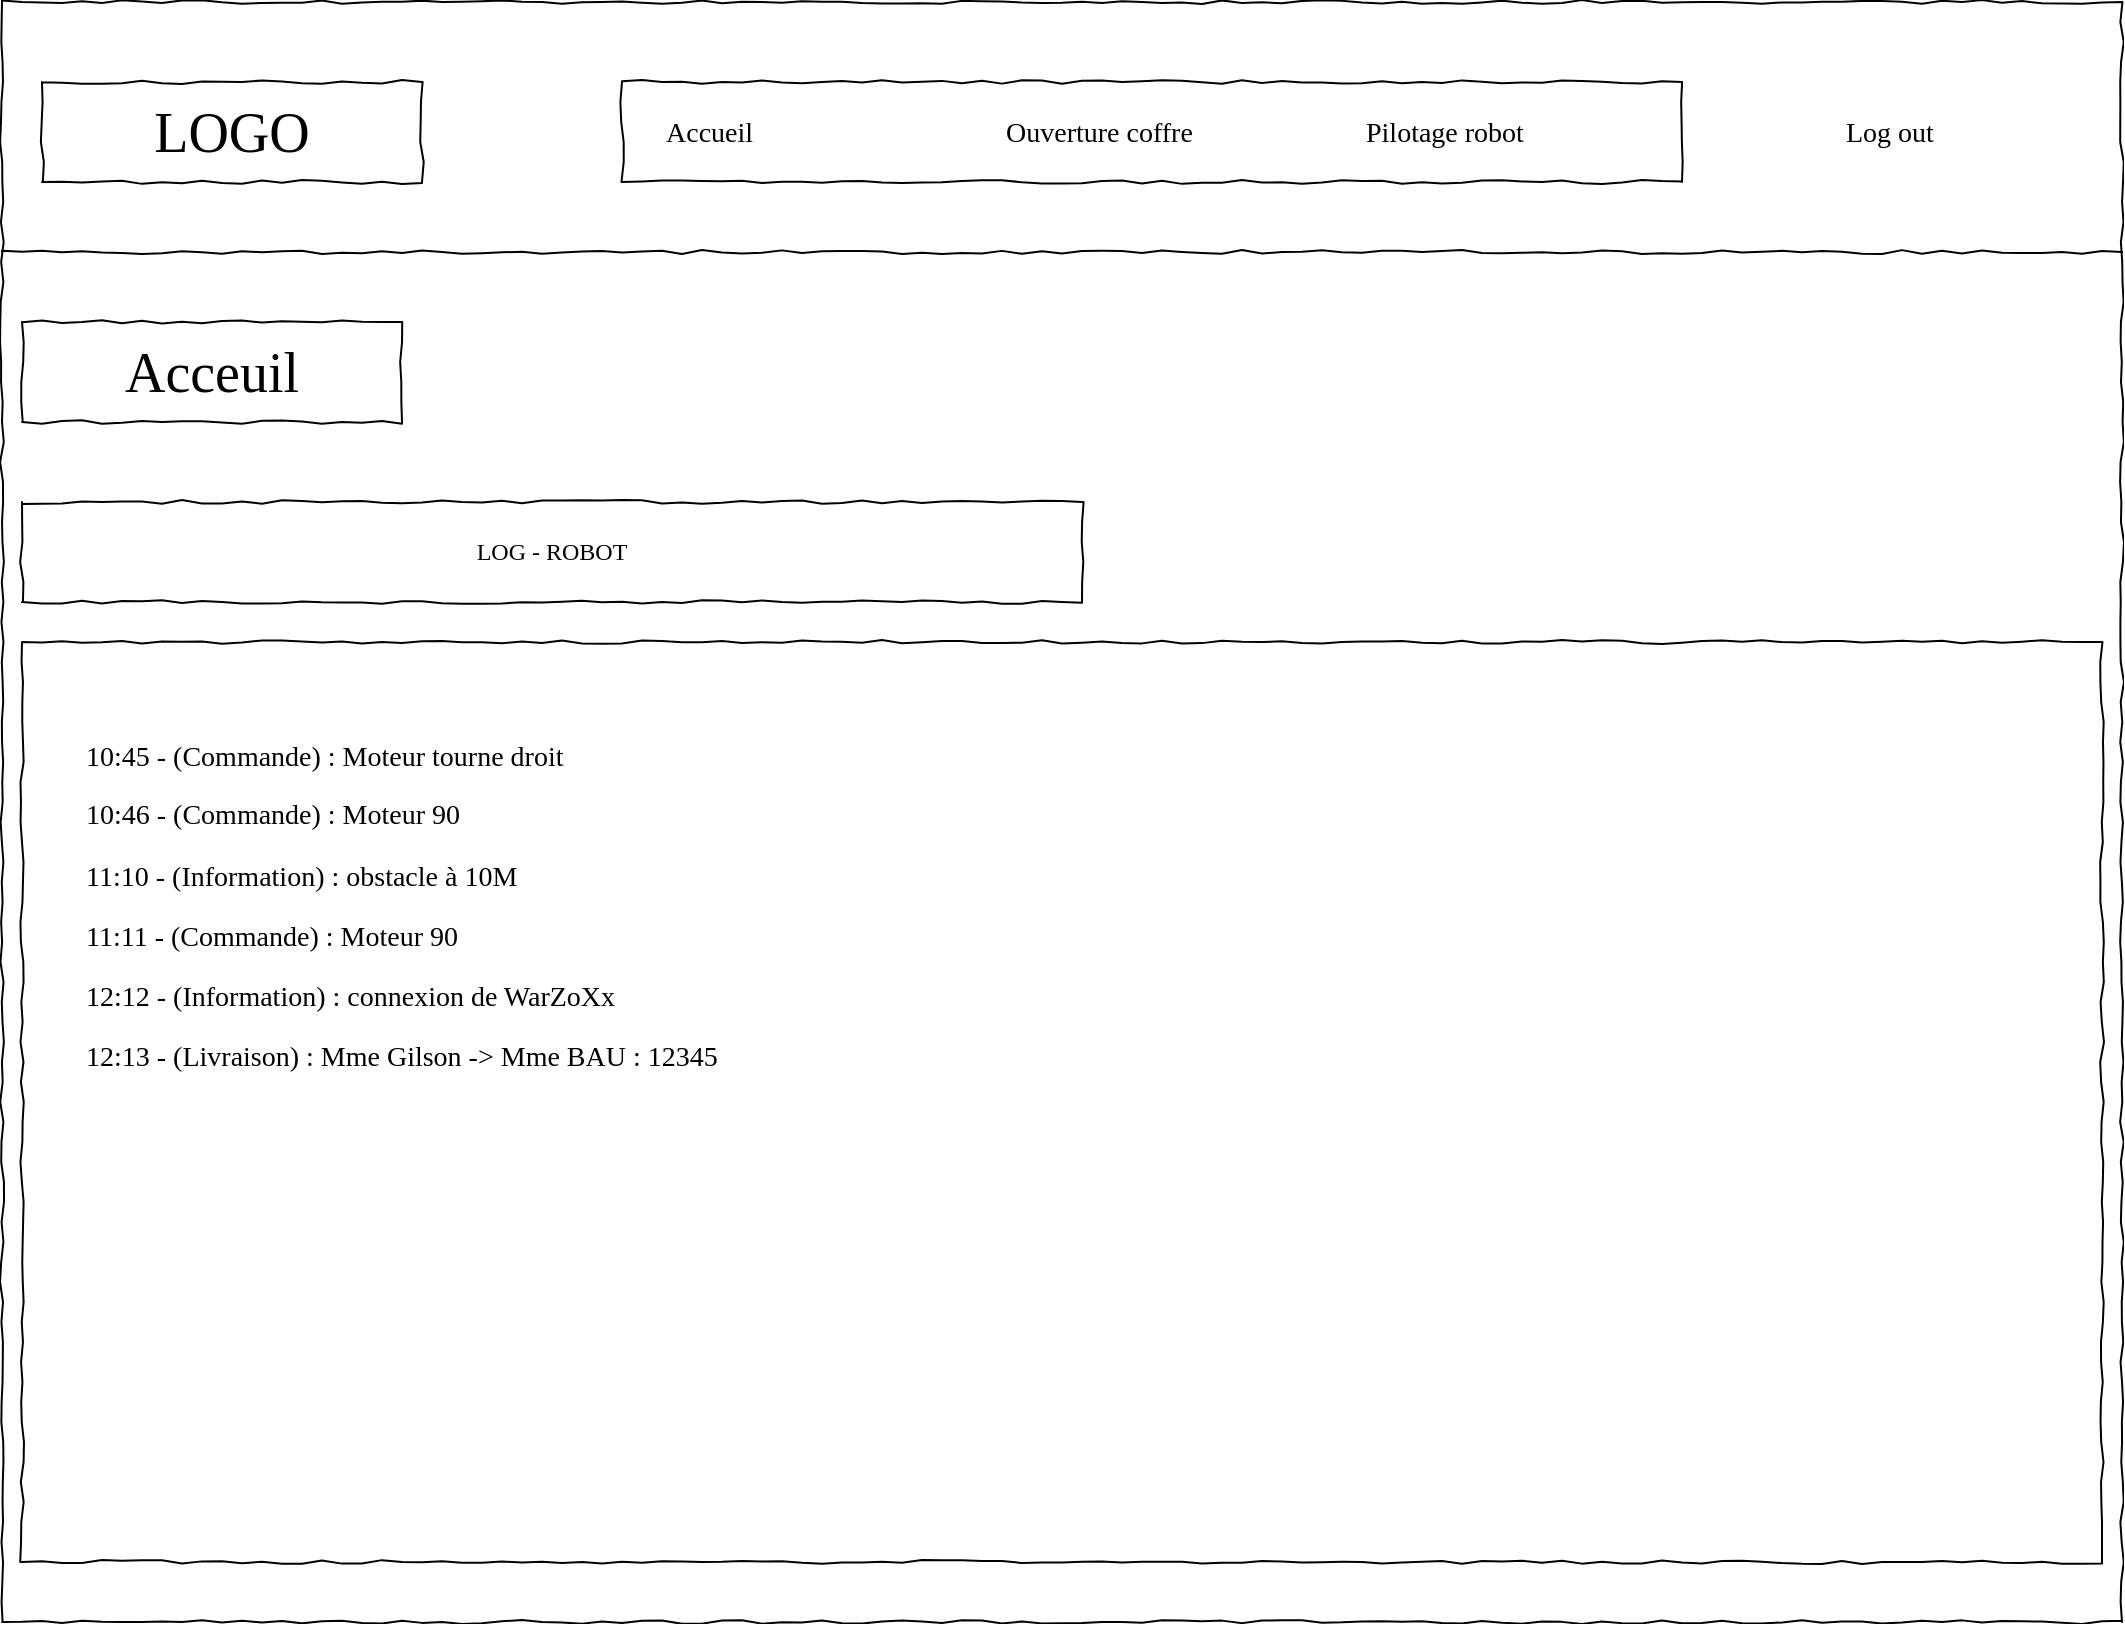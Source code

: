 <mxfile version="17.4.2" type="device" pages="5"><diagram name="Accueil" id="03018318-947c-dd8e-b7a3-06fadd420f32"><mxGraphModel dx="1720" dy="1116" grid="1" gridSize="10" guides="1" tooltips="1" connect="1" arrows="1" fold="1" page="1" pageScale="1" pageWidth="1100" pageHeight="850" background="#ffffff" math="0" shadow="0"><root><mxCell id="0"/><mxCell id="1" parent="0"/><mxCell id="677b7b8949515195-1" value="" style="whiteSpace=wrap;html=1;rounded=0;shadow=0;labelBackgroundColor=none;strokeColor=#000000;strokeWidth=1;fillColor=none;fontFamily=Verdana;fontSize=12;fontColor=#000000;align=center;comic=1;" parent="1" vertex="1"><mxGeometry x="20" y="20" width="1060" height="810" as="geometry"/></mxCell><mxCell id="677b7b8949515195-2" value="LOGO" style="whiteSpace=wrap;html=1;rounded=0;shadow=0;labelBackgroundColor=none;strokeWidth=1;fontFamily=Verdana;fontSize=28;align=center;comic=1;" parent="1" vertex="1"><mxGeometry x="40" y="60" width="190" height="50" as="geometry"/></mxCell><mxCell id="677b7b8949515195-9" value="" style="line;strokeWidth=1;html=1;rounded=0;shadow=0;labelBackgroundColor=none;fillColor=none;fontFamily=Verdana;fontSize=14;fontColor=#000000;align=center;comic=1;" parent="1" vertex="1"><mxGeometry x="20" y="140" width="1060" height="10" as="geometry"/></mxCell><mxCell id="677b7b8949515195-10" value="" style="whiteSpace=wrap;html=1;rounded=0;shadow=0;labelBackgroundColor=none;strokeWidth=1;fillColor=none;fontFamily=Verdana;fontSize=12;align=center;comic=1;" parent="1" vertex="1"><mxGeometry x="330" y="60" width="530" height="50" as="geometry"/></mxCell><mxCell id="677b7b8949515195-11" value="Pilotage robot" style="text;html=1;points=[];align=left;verticalAlign=top;spacingTop=-4;fontSize=14;fontFamily=Verdana" parent="1" vertex="1"><mxGeometry x="700" y="75" width="60" height="20" as="geometry"/></mxCell><mxCell id="677b7b8949515195-12" value="Ouverture coffre" style="text;html=1;points=[];align=left;verticalAlign=top;spacingTop=-4;fontSize=14;fontFamily=Verdana" parent="1" vertex="1"><mxGeometry x="520" y="75" width="60" height="20" as="geometry"/></mxCell><mxCell id="677b7b8949515195-25" value="" style="whiteSpace=wrap;html=1;rounded=0;shadow=0;labelBackgroundColor=none;strokeWidth=1;fillColor=none;fontFamily=Verdana;fontSize=12;align=center;comic=1;" parent="1" vertex="1"><mxGeometry x="30" y="340" width="1040" height="460" as="geometry"/></mxCell><mxCell id="677b7b8949515195-49" value="10:45 - (Commande) : Moteur tourne droit" style="text;html=1;points=[];align=left;verticalAlign=top;spacingTop=-4;fontSize=14;fontFamily=Verdana" parent="1" vertex="1"><mxGeometry x="60" y="387" width="170" height="20" as="geometry"/></mxCell><mxCell id="5jmsIb4wjfe0wRLf4JBw-3" value="Accueil" style="text;html=1;points=[];align=left;verticalAlign=top;spacingTop=-4;fontSize=14;fontFamily=Verdana" parent="1" vertex="1"><mxGeometry x="350" y="75" width="60" height="20" as="geometry"/></mxCell><mxCell id="5jmsIb4wjfe0wRLf4JBw-5" value="Log out" style="text;html=1;points=[];align=left;verticalAlign=top;spacingTop=-4;fontSize=14;fontFamily=Verdana" parent="1" vertex="1"><mxGeometry x="940" y="75" width="60" height="20" as="geometry"/></mxCell><mxCell id="5jmsIb4wjfe0wRLf4JBw-6" value="LOG - ROBOT" style="whiteSpace=wrap;html=1;rounded=0;shadow=0;labelBackgroundColor=none;strokeWidth=1;fillColor=none;fontFamily=Verdana;fontSize=12;align=center;comic=1;" parent="1" vertex="1"><mxGeometry x="30" y="270" width="530" height="50" as="geometry"/></mxCell><mxCell id="5jmsIb4wjfe0wRLf4JBw-7" value="10:46 - (Commande) : Moteur 90" style="text;html=1;points=[];align=left;verticalAlign=top;spacingTop=-4;fontSize=14;fontFamily=Verdana" parent="1" vertex="1"><mxGeometry x="60" y="416" width="170" height="20" as="geometry"/></mxCell><mxCell id="5jmsIb4wjfe0wRLf4JBw-8" value="11:10 - (Information) : obstacle à 10M" style="text;html=1;points=[];align=left;verticalAlign=top;spacingTop=-4;fontSize=14;fontFamily=Verdana" parent="1" vertex="1"><mxGeometry x="60" y="447" width="170" height="20" as="geometry"/></mxCell><mxCell id="5jmsIb4wjfe0wRLf4JBw-9" value="11:11 - (Commande) : Moteur 90" style="text;html=1;points=[];align=left;verticalAlign=top;spacingTop=-4;fontSize=14;fontFamily=Verdana" parent="1" vertex="1"><mxGeometry x="60" y="477" width="170" height="20" as="geometry"/></mxCell><mxCell id="5jmsIb4wjfe0wRLf4JBw-10" value="12:12 - (Information) : connexion de WarZoXx" style="text;html=1;points=[];align=left;verticalAlign=top;spacingTop=-4;fontSize=14;fontFamily=Verdana" parent="1" vertex="1"><mxGeometry x="60" y="507" width="170" height="20" as="geometry"/></mxCell><mxCell id="5jmsIb4wjfe0wRLf4JBw-11" value="12:13 - (Livraison) : Mme Gilson -&amp;gt; Mme BAU : 12345" style="text;html=1;points=[];align=left;verticalAlign=top;spacingTop=-4;fontSize=14;fontFamily=Verdana" parent="1" vertex="1"><mxGeometry x="60" y="537" width="170" height="20" as="geometry"/></mxCell><mxCell id="3tF5Nr6_XxRnyOOhZmkf-1" value="Acceuil" style="whiteSpace=wrap;html=1;rounded=0;shadow=0;labelBackgroundColor=none;strokeWidth=1;fontFamily=Verdana;fontSize=28;align=center;comic=1;" parent="1" vertex="1"><mxGeometry x="30" y="180" width="190" height="50" as="geometry"/></mxCell></root></mxGraphModel></diagram><diagram id="srpYcQfLZEd_KZ09nc1B" name="Login"><mxGraphModel dx="1720" dy="1116" grid="1" gridSize="10" guides="1" tooltips="1" connect="1" arrows="1" fold="1" page="1" pageScale="1" pageWidth="1100" pageHeight="850" background="#ffffff" math="0" shadow="0"><root><mxCell id="jF5_hQbXGki1c-NnKAz8-0"/><mxCell id="jF5_hQbXGki1c-NnKAz8-1" parent="jF5_hQbXGki1c-NnKAz8-0"/><mxCell id="Ztcq0iwVnhn2zYZLmKSS-0" value="" style="whiteSpace=wrap;html=1;rounded=0;shadow=0;labelBackgroundColor=none;strokeColor=#000000;strokeWidth=1;fillColor=none;fontFamily=Verdana;fontSize=12;fontColor=#000000;align=center;comic=1;" parent="jF5_hQbXGki1c-NnKAz8-1" vertex="1"><mxGeometry x="20" y="20" width="1060" height="810" as="geometry"/></mxCell><mxCell id="Ztcq0iwVnhn2zYZLmKSS-1" value="LOGO" style="whiteSpace=wrap;html=1;rounded=0;shadow=0;labelBackgroundColor=none;strokeWidth=1;fontFamily=Verdana;fontSize=28;align=center;comic=1;" parent="jF5_hQbXGki1c-NnKAz8-1" vertex="1"><mxGeometry x="455" y="60" width="190" height="50" as="geometry"/></mxCell><mxCell id="Ztcq0iwVnhn2zYZLmKSS-2" value="" style="line;strokeWidth=1;html=1;rounded=0;shadow=0;labelBackgroundColor=none;fillColor=none;fontFamily=Verdana;fontSize=14;fontColor=#000000;align=center;comic=1;" parent="jF5_hQbXGki1c-NnKAz8-1" vertex="1"><mxGeometry x="20" y="140" width="1060" height="10" as="geometry"/></mxCell><mxCell id="Ztcq0iwVnhn2zYZLmKSS-10" value="Username" style="whiteSpace=wrap;html=1;rounded=0;shadow=0;labelBackgroundColor=none;strokeWidth=1;fillColor=none;fontFamily=Verdana;fontSize=12;align=center;comic=1;" parent="jF5_hQbXGki1c-NnKAz8-1" vertex="1"><mxGeometry x="285" y="260" width="530" height="50" as="geometry"/></mxCell><mxCell id="Ztcq0iwVnhn2zYZLmKSS-16" value="Login" style="whiteSpace=wrap;html=1;rounded=0;shadow=0;labelBackgroundColor=none;strokeWidth=1;fontFamily=Verdana;fontSize=28;align=center;comic=1;" parent="jF5_hQbXGki1c-NnKAz8-1" vertex="1"><mxGeometry x="455" y="170" width="190" height="50" as="geometry"/></mxCell><mxCell id="jpzjBRjvt8b2g1ffI7P5-0" value="Password" style="whiteSpace=wrap;html=1;rounded=0;shadow=0;labelBackgroundColor=none;strokeWidth=1;fillColor=none;fontFamily=Verdana;fontSize=12;align=center;comic=1;" parent="jF5_hQbXGki1c-NnKAz8-1" vertex="1"><mxGeometry x="285" y="340" width="530" height="50" as="geometry"/></mxCell><mxCell id="jpzjBRjvt8b2g1ffI7P5-1" value="Login" style="whiteSpace=wrap;html=1;rounded=0;shadow=0;labelBackgroundColor=none;strokeWidth=1;fillColor=none;fontFamily=Verdana;fontSize=12;align=center;comic=1;" parent="jF5_hQbXGki1c-NnKAz8-1" vertex="1"><mxGeometry x="280" y="500" width="160" height="50" as="geometry"/></mxCell><mxCell id="3MAvG0NG4ua3xBUbW6yu-0" value="Forgot password ?" style="text;html=1;points=[];align=left;verticalAlign=top;spacingTop=-4;fontSize=14;fontFamily=Verdana" parent="jF5_hQbXGki1c-NnKAz8-1" vertex="1"><mxGeometry x="680" y="405" width="170" height="20" as="geometry"/></mxCell></root></mxGraphModel></diagram><diagram id="PMtdSGHNI7GopEABMpha" name="Pilotage"><mxGraphModel dx="1455" dy="945" grid="1" gridSize="10" guides="1" tooltips="1" connect="1" arrows="1" fold="1" page="1" pageScale="1" pageWidth="1100" pageHeight="850" background="#ffffff" math="0" shadow="0"><root><mxCell id="-vmdRO-WL65ayp6cfr8j-0"/><mxCell id="-vmdRO-WL65ayp6cfr8j-1" parent="-vmdRO-WL65ayp6cfr8j-0"/><mxCell id="_PPKKRppBiLxsj1DDmFo-0" value="" style="whiteSpace=wrap;html=1;rounded=0;shadow=0;labelBackgroundColor=none;strokeColor=#000000;strokeWidth=1;fillColor=none;fontFamily=Verdana;fontSize=12;fontColor=#000000;align=center;comic=1;" parent="-vmdRO-WL65ayp6cfr8j-1" vertex="1"><mxGeometry x="20" y="20" width="1060" height="810" as="geometry"/></mxCell><mxCell id="_PPKKRppBiLxsj1DDmFo-1" value="LOGO" style="whiteSpace=wrap;html=1;rounded=0;shadow=0;labelBackgroundColor=none;strokeWidth=1;fontFamily=Verdana;fontSize=28;align=center;comic=1;" parent="-vmdRO-WL65ayp6cfr8j-1" vertex="1"><mxGeometry x="40" y="60" width="190" height="50" as="geometry"/></mxCell><mxCell id="_PPKKRppBiLxsj1DDmFo-2" value="" style="line;strokeWidth=1;html=1;rounded=0;shadow=0;labelBackgroundColor=none;fillColor=none;fontFamily=Verdana;fontSize=14;fontColor=#000000;align=center;comic=1;" parent="-vmdRO-WL65ayp6cfr8j-1" vertex="1"><mxGeometry x="20" y="140" width="1060" height="10" as="geometry"/></mxCell><mxCell id="_PPKKRppBiLxsj1DDmFo-3" value="" style="whiteSpace=wrap;html=1;rounded=0;shadow=0;labelBackgroundColor=none;strokeWidth=1;fillColor=none;fontFamily=Verdana;fontSize=12;align=center;comic=1;" parent="-vmdRO-WL65ayp6cfr8j-1" vertex="1"><mxGeometry x="330" y="60" width="530" height="50" as="geometry"/></mxCell><mxCell id="_PPKKRppBiLxsj1DDmFo-4" value="Pilotage robot" style="text;html=1;points=[];align=left;verticalAlign=top;spacingTop=-4;fontSize=14;fontFamily=Verdana" parent="-vmdRO-WL65ayp6cfr8j-1" vertex="1"><mxGeometry x="700" y="75" width="60" height="20" as="geometry"/></mxCell><mxCell id="_PPKKRppBiLxsj1DDmFo-5" value="Ouverture coffre" style="text;html=1;points=[];align=left;verticalAlign=top;spacingTop=-4;fontSize=14;fontFamily=Verdana" parent="-vmdRO-WL65ayp6cfr8j-1" vertex="1"><mxGeometry x="520" y="75" width="60" height="20" as="geometry"/></mxCell><mxCell id="_PPKKRppBiLxsj1DDmFo-6" value="" style="whiteSpace=wrap;html=1;rounded=0;shadow=0;labelBackgroundColor=none;strokeWidth=1;fillColor=none;fontFamily=Verdana;fontSize=12;align=center;comic=1;" parent="-vmdRO-WL65ayp6cfr8j-1" vertex="1"><mxGeometry x="30" y="640" width="1040" height="160" as="geometry"/></mxCell><mxCell id="_PPKKRppBiLxsj1DDmFo-8" value="Accueil" style="text;html=1;points=[];align=left;verticalAlign=top;spacingTop=-4;fontSize=14;fontFamily=Verdana" parent="-vmdRO-WL65ayp6cfr8j-1" vertex="1"><mxGeometry x="350" y="75" width="60" height="20" as="geometry"/></mxCell><mxCell id="_PPKKRppBiLxsj1DDmFo-9" value="Log out" style="text;html=1;points=[];align=left;verticalAlign=top;spacingTop=-4;fontSize=14;fontFamily=Verdana" parent="-vmdRO-WL65ayp6cfr8j-1" vertex="1"><mxGeometry x="940" y="75" width="60" height="20" as="geometry"/></mxCell><mxCell id="_PPKKRppBiLxsj1DDmFo-10" value="Caméra Robot" style="whiteSpace=wrap;html=1;rounded=0;shadow=0;labelBackgroundColor=none;strokeWidth=1;fillColor=none;fontFamily=Verdana;fontSize=12;align=center;comic=1;" parent="-vmdRO-WL65ayp6cfr8j-1" vertex="1"><mxGeometry x="410" y="220" width="320" height="50" as="geometry"/></mxCell><mxCell id="_PPKKRppBiLxsj1DDmFo-16" value="Pilotage" style="whiteSpace=wrap;html=1;rounded=0;shadow=0;labelBackgroundColor=none;strokeWidth=1;fontFamily=Verdana;fontSize=28;align=center;comic=1;" parent="-vmdRO-WL65ayp6cfr8j-1" vertex="1"><mxGeometry x="30" y="180" width="190" height="50" as="geometry"/></mxCell><mxCell id="_PPKKRppBiLxsj1DDmFo-17" value="10:45 - (Commande) : Moteur tourne droit" style="text;html=1;points=[];align=left;verticalAlign=top;spacingTop=-4;fontSize=14;fontFamily=Verdana" parent="-vmdRO-WL65ayp6cfr8j-1" vertex="1"><mxGeometry x="60" y="670" width="170" height="20" as="geometry"/></mxCell><mxCell id="_PPKKRppBiLxsj1DDmFo-18" value="10:46 - (Commande) : Moteur 90" style="text;html=1;points=[];align=left;verticalAlign=top;spacingTop=-4;fontSize=14;fontFamily=Verdana" parent="-vmdRO-WL65ayp6cfr8j-1" vertex="1"><mxGeometry x="60" y="699" width="170" height="20" as="geometry"/></mxCell><mxCell id="_PPKKRppBiLxsj1DDmFo-19" value="11:10 - (Information) : obstacle à 10M" style="text;html=1;points=[];align=left;verticalAlign=top;spacingTop=-4;fontSize=14;fontFamily=Verdana" parent="-vmdRO-WL65ayp6cfr8j-1" vertex="1"><mxGeometry x="60" y="730" width="170" height="20" as="geometry"/></mxCell><mxCell id="_PPKKRppBiLxsj1DDmFo-20" value="12:13 - (Livraison) : Mme Gilson -&amp;gt; Mme BAU : 12345" style="text;html=1;points=[];align=left;verticalAlign=top;spacingTop=-4;fontSize=14;fontFamily=Verdana" parent="-vmdRO-WL65ayp6cfr8j-1" vertex="1"><mxGeometry x="60" y="763" width="170" height="20" as="geometry"/></mxCell><mxCell id="_PPKKRppBiLxsj1DDmFo-21" value="Log Robot" style="whiteSpace=wrap;html=1;rounded=0;shadow=0;labelBackgroundColor=none;strokeWidth=1;fillColor=none;fontFamily=Verdana;fontSize=12;align=center;comic=1;" parent="-vmdRO-WL65ayp6cfr8j-1" vertex="1"><mxGeometry x="30" y="580" width="320" height="50" as="geometry"/></mxCell><mxCell id="PbWV_95Q4VSf148vdATo-0" value="" style="verticalLabelPosition=bottom;verticalAlign=top;html=1;shape=mxgraph.flowchart.on-page_reference;" parent="-vmdRO-WL65ayp6cfr8j-1" vertex="1"><mxGeometry x="150" y="300" width="60" height="60" as="geometry"/></mxCell><mxCell id="PbWV_95Q4VSf148vdATo-1" value="" style="verticalLabelPosition=bottom;verticalAlign=top;html=1;shape=mxgraph.flowchart.on-page_reference;" parent="-vmdRO-WL65ayp6cfr8j-1" vertex="1"><mxGeometry x="150" y="430" width="60" height="60" as="geometry"/></mxCell><mxCell id="PbWV_95Q4VSf148vdATo-2" value="" style="verticalLabelPosition=bottom;verticalAlign=top;html=1;shape=mxgraph.flowchart.on-page_reference;" parent="-vmdRO-WL65ayp6cfr8j-1" vertex="1"><mxGeometry x="220" y="365" width="60" height="60" as="geometry"/></mxCell><mxCell id="PbWV_95Q4VSf148vdATo-3" value="" style="verticalLabelPosition=bottom;verticalAlign=top;html=1;shape=mxgraph.flowchart.on-page_reference;" parent="-vmdRO-WL65ayp6cfr8j-1" vertex="1"><mxGeometry x="80" y="365" width="60" height="60" as="geometry"/></mxCell><mxCell id="PbWV_95Q4VSf148vdATo-4" value="" style="verticalLabelPosition=bottom;verticalAlign=top;html=1;shape=mxgraph.flowchart.on-page_reference;" parent="-vmdRO-WL65ayp6cfr8j-1" vertex="1"><mxGeometry x="830" y="365" width="60" height="60" as="geometry"/></mxCell><mxCell id="PbWV_95Q4VSf148vdATo-7" value="" style="verticalLabelPosition=bottom;verticalAlign=top;html=1;shape=mxgraph.flowchart.on-page_reference;" parent="-vmdRO-WL65ayp6cfr8j-1" vertex="1"><mxGeometry x="930" y="365" width="60" height="60" as="geometry"/></mxCell><mxCell id="PbWV_95Q4VSf148vdATo-8" value="&lt;font style=&quot;font-size: 24px&quot;&gt;I/O&lt;/font&gt;" style="rounded=1;whiteSpace=wrap;html=1;absoluteArcSize=1;arcSize=14;strokeWidth=2;" parent="-vmdRO-WL65ayp6cfr8j-1" vertex="1"><mxGeometry x="520" y="560" width="100" height="50" as="geometry"/></mxCell><mxCell id="PbWV_95Q4VSf148vdATo-9" value="" style="verticalLabelPosition=bottom;shadow=0;dashed=0;align=center;html=1;verticalAlign=top;strokeWidth=1;shape=mxgraph.mockup.misc.map;fontSize=24;" parent="-vmdRO-WL65ayp6cfr8j-1" vertex="1"><mxGeometry x="350" y="290" width="430" height="250" as="geometry"/></mxCell></root></mxGraphModel></diagram><diagram id="H-798KpOrYT5dwXzLEPh" name="Coffre"><mxGraphModel dx="1351" dy="877" grid="1" gridSize="10" guides="1" tooltips="1" connect="1" arrows="1" fold="1" page="1" pageScale="1" pageWidth="1100" pageHeight="850" math="0" shadow="0"><root><mxCell id="p6DxlNElQZf_NOjlsKBA-0"/><mxCell id="p6DxlNElQZf_NOjlsKBA-1" parent="p6DxlNElQZf_NOjlsKBA-0"/><mxCell id="pSl_62hD-FAiiye6IePH-0" value="" style="whiteSpace=wrap;html=1;rounded=0;shadow=0;labelBackgroundColor=none;strokeColor=#000000;strokeWidth=1;fillColor=none;fontFamily=Verdana;fontSize=12;fontColor=#000000;align=center;comic=1;" parent="p6DxlNElQZf_NOjlsKBA-1" vertex="1"><mxGeometry x="20" y="20" width="1060" height="810" as="geometry"/></mxCell><mxCell id="pSl_62hD-FAiiye6IePH-1" value="LOGO" style="whiteSpace=wrap;html=1;rounded=0;shadow=0;labelBackgroundColor=none;strokeWidth=1;fontFamily=Verdana;fontSize=28;align=center;comic=1;" parent="p6DxlNElQZf_NOjlsKBA-1" vertex="1"><mxGeometry x="40" y="60" width="190" height="50" as="geometry"/></mxCell><mxCell id="pSl_62hD-FAiiye6IePH-2" value="" style="line;strokeWidth=1;html=1;rounded=0;shadow=0;labelBackgroundColor=none;fillColor=none;fontFamily=Verdana;fontSize=14;fontColor=#000000;align=center;comic=1;" parent="p6DxlNElQZf_NOjlsKBA-1" vertex="1"><mxGeometry x="20" y="140" width="1060" height="10" as="geometry"/></mxCell><mxCell id="pSl_62hD-FAiiye6IePH-3" value="" style="whiteSpace=wrap;html=1;rounded=0;shadow=0;labelBackgroundColor=none;strokeWidth=1;fillColor=none;fontFamily=Verdana;fontSize=12;align=center;comic=1;" parent="p6DxlNElQZf_NOjlsKBA-1" vertex="1"><mxGeometry x="330" y="60" width="530" height="50" as="geometry"/></mxCell><mxCell id="pSl_62hD-FAiiye6IePH-4" value="Pilotage robot" style="text;html=1;points=[];align=left;verticalAlign=top;spacingTop=-4;fontSize=14;fontFamily=Verdana" parent="p6DxlNElQZf_NOjlsKBA-1" vertex="1"><mxGeometry x="700" y="75" width="60" height="20" as="geometry"/></mxCell><mxCell id="pSl_62hD-FAiiye6IePH-5" value="Ouverture coffre" style="text;html=1;points=[];align=left;verticalAlign=top;spacingTop=-4;fontSize=14;fontFamily=Verdana" parent="p6DxlNElQZf_NOjlsKBA-1" vertex="1"><mxGeometry x="520" y="75" width="60" height="20" as="geometry"/></mxCell><mxCell id="pSl_62hD-FAiiye6IePH-6" value="" style="whiteSpace=wrap;html=1;rounded=0;shadow=0;labelBackgroundColor=none;strokeWidth=1;fillColor=none;fontFamily=Verdana;fontSize=12;align=center;comic=1;" parent="p6DxlNElQZf_NOjlsKBA-1" vertex="1"><mxGeometry x="30" y="640" width="1040" height="160" as="geometry"/></mxCell><mxCell id="pSl_62hD-FAiiye6IePH-7" value="Accueil" style="text;html=1;points=[];align=left;verticalAlign=top;spacingTop=-4;fontSize=14;fontFamily=Verdana" parent="p6DxlNElQZf_NOjlsKBA-1" vertex="1"><mxGeometry x="350" y="75" width="60" height="20" as="geometry"/></mxCell><mxCell id="pSl_62hD-FAiiye6IePH-8" value="Log out" style="text;html=1;points=[];align=left;verticalAlign=top;spacingTop=-4;fontSize=14;fontFamily=Verdana" parent="p6DxlNElQZf_NOjlsKBA-1" vertex="1"><mxGeometry x="940" y="75" width="60" height="20" as="geometry"/></mxCell><mxCell id="pSl_62hD-FAiiye6IePH-10" value="Coffre" style="whiteSpace=wrap;html=1;rounded=0;shadow=0;labelBackgroundColor=none;strokeWidth=1;fontFamily=Verdana;fontSize=28;align=center;comic=1;" parent="p6DxlNElQZf_NOjlsKBA-1" vertex="1"><mxGeometry x="30" y="180" width="190" height="50" as="geometry"/></mxCell><mxCell id="pSl_62hD-FAiiye6IePH-11" value="10:45 - (Ajout Emprunte) : Axel THOUVENIN" style="text;html=1;points=[];align=left;verticalAlign=top;spacingTop=-4;fontSize=14;fontFamily=Verdana" parent="p6DxlNElQZf_NOjlsKBA-1" vertex="1"><mxGeometry x="60" y="670" width="170" height="20" as="geometry"/></mxCell><mxCell id="pSl_62hD-FAiiye6IePH-14" value="12:13 - (Livraison) : Mme GILSON -&amp;gt; Mme BAU&amp;nbsp;" style="text;html=1;points=[];align=left;verticalAlign=top;spacingTop=-4;fontSize=14;fontFamily=Verdana" parent="p6DxlNElQZf_NOjlsKBA-1" vertex="1"><mxGeometry x="60" y="760" width="170" height="20" as="geometry"/></mxCell><mxCell id="pSl_62hD-FAiiye6IePH-15" value="Log Coffre" style="whiteSpace=wrap;html=1;rounded=0;shadow=0;labelBackgroundColor=none;strokeWidth=1;fillColor=none;fontFamily=Verdana;fontSize=12;align=center;comic=1;" parent="p6DxlNElQZf_NOjlsKBA-1" vertex="1"><mxGeometry x="30" y="580" width="320" height="50" as="geometry"/></mxCell><mxCell id="pSl_62hD-FAiiye6IePH-24" value="Liste des empruntes" style="whiteSpace=wrap;html=1;rounded=0;shadow=0;labelBackgroundColor=none;strokeWidth=1;fillColor=none;fontFamily=Verdana;fontSize=12;align=center;comic=1;" parent="p6DxlNElQZf_NOjlsKBA-1" vertex="1"><mxGeometry x="30" y="240" width="230" height="50" as="geometry"/></mxCell><mxCell id="pSl_62hD-FAiiye6IePH-25" value="" style="whiteSpace=wrap;html=1;rounded=0;shadow=0;labelBackgroundColor=none;strokeWidth=1;fillColor=none;fontFamily=Verdana;fontSize=12;align=center;comic=1;" parent="p6DxlNElQZf_NOjlsKBA-1" vertex="1"><mxGeometry x="30" y="310" width="320" height="260" as="geometry"/></mxCell><mxCell id="pSl_62hD-FAiiye6IePH-26" value="" style="shape=cross;whiteSpace=wrap;html=1;fontSize=24;" parent="p6DxlNElQZf_NOjlsKBA-1" vertex="1"><mxGeometry x="270" y="250" width="30" height="30" as="geometry"/></mxCell><mxCell id="pSl_62hD-FAiiye6IePH-27" value="" style="verticalLabelPosition=bottom;verticalAlign=top;html=1;shape=mxgraph.basic.patternFillRect;fillStyle=vert;step=5;fillStrokeWidth=0.2;fillStrokeColor=#dddddd;fontSize=24;" parent="p6DxlNElQZf_NOjlsKBA-1" vertex="1"><mxGeometry x="320" y="260" width="30" height="10" as="geometry"/></mxCell><mxCell id="pSl_62hD-FAiiye6IePH-29" value="02/03/22 - 10:45: Arthur THOUVENIN" style="text;html=1;points=[];align=left;verticalAlign=top;spacingTop=-4;fontSize=14;fontFamily=Verdana" parent="p6DxlNElQZf_NOjlsKBA-1" vertex="1"><mxGeometry x="40" y="330" width="170" height="20" as="geometry"/></mxCell><mxCell id="pSl_62hD-FAiiye6IePH-30" value="02/03/22 - 10:45: Gaston THOUVENIN" style="text;html=1;points=[];align=left;verticalAlign=top;spacingTop=-4;fontSize=14;fontFamily=Verdana" parent="p6DxlNElQZf_NOjlsKBA-1" vertex="1"><mxGeometry x="40" y="360" width="170" height="20" as="geometry"/></mxCell><mxCell id="pSl_62hD-FAiiye6IePH-31" value="10:45 - (Suppression Emprunte) : Axel THOUVENIN" style="text;html=1;points=[];align=left;verticalAlign=top;spacingTop=-4;fontSize=14;fontFamily=Verdana" parent="p6DxlNElQZf_NOjlsKBA-1" vertex="1"><mxGeometry x="60" y="700" width="170" height="20" as="geometry"/></mxCell><mxCell id="CBs3Zmcu1JE_Skk6XEzv-0" value="10:45 - (Fermeture Coffre) : Mme GILSON" style="text;html=1;points=[];align=left;verticalAlign=top;spacingTop=-4;fontSize=14;fontFamily=Verdana" parent="p6DxlNElQZf_NOjlsKBA-1" vertex="1"><mxGeometry x="60" y="730" width="170" height="20" as="geometry"/></mxCell><mxCell id="zn-JZ8aiRgIkdFbASiXY-0" value="02/03/22 - 10:45: Gaston THOUVENIN" style="text;html=1;points=[];align=left;verticalAlign=top;spacingTop=-4;fontSize=14;fontFamily=Verdana" parent="p6DxlNElQZf_NOjlsKBA-1" vertex="1"><mxGeometry x="40" y="390" width="170" height="20" as="geometry"/></mxCell><mxCell id="zn-JZ8aiRgIkdFbASiXY-1" value="Coffre Ouvert / Coffre fermé" style="whiteSpace=wrap;html=1;rounded=0;shadow=0;labelBackgroundColor=none;strokeWidth=1;fillColor=none;fontFamily=Verdana;fontSize=12;align=center;comic=1;" parent="p6DxlNElQZf_NOjlsKBA-1" vertex="1"><mxGeometry x="640" y="240" width="230" height="50" as="geometry"/></mxCell><mxCell id="zn-JZ8aiRgIkdFbASiXY-2" value="" style="ellipse;whiteSpace=wrap;html=1;aspect=fixed;fontSize=24;" parent="p6DxlNElQZf_NOjlsKBA-1" vertex="1"><mxGeometry x="715" y="410" width="80" height="80" as="geometry"/></mxCell><mxCell id="xTBVGZNj0vCQSgclQhJI-0" value="Ouverture en cours - Mettez votre doigt sur le capteur" style="whiteSpace=wrap;html=1;rounded=0;shadow=0;labelBackgroundColor=none;strokeWidth=1;fillColor=none;fontFamily=Verdana;fontSize=12;align=center;comic=1;" parent="p6DxlNElQZf_NOjlsKBA-1" vertex="1"><mxGeometry x="587.5" y="310" width="335" height="80" as="geometry"/></mxCell><mxCell id="xTBVGZNj0vCQSgclQhJI-2" value="" style="verticalLabelPosition=bottom;shadow=0;dashed=0;align=center;html=1;verticalAlign=top;strokeWidth=1;shape=mxgraph.mockup.misc.progressBar;fillColor=#cccccc;strokeColor=none;fillColor2=#99ddff;barPos=80;fontSize=24;" parent="p6DxlNElQZf_NOjlsKBA-1" vertex="1"><mxGeometry x="600" y="530" width="310" height="20" as="geometry"/></mxCell><mxCell id="xTBVGZNj0vCQSgclQhJI-3" value="Coffre ouvert" style="whiteSpace=wrap;html=1;rounded=0;shadow=0;labelBackgroundColor=none;strokeWidth=1;fillColor=none;fontFamily=Verdana;fontSize=12;align=center;comic=1;" parent="p6DxlNElQZf_NOjlsKBA-1" vertex="1"><mxGeometry x="587.5" y="570" width="335" height="40" as="geometry"/></mxCell></root></mxGraphModel></diagram><diagram id="Ns51LZudIuxIupOgMZu3" name="Archi"><mxGraphModel dx="946" dy="614" grid="1" gridSize="10" guides="1" tooltips="1" connect="1" arrows="1" fold="1" page="1" pageScale="1" pageWidth="1100" pageHeight="850" math="0" shadow="0"><root><mxCell id="0"/><mxCell id="1" parent="0"/><mxCell id="fHEwVKvqHh5JdZWRMr_L-4" style="edgeStyle=orthogonalEdgeStyle;rounded=0;orthogonalLoop=1;jettySize=auto;html=1;entryX=0;entryY=0.5;entryDx=0;entryDy=0;" edge="1" parent="1" source="DHpNImYQtOYRuuNyefUf-1" target="DHpNImYQtOYRuuNyefUf-3"><mxGeometry relative="1" as="geometry"/></mxCell><mxCell id="fHEwVKvqHh5JdZWRMr_L-15" value="Connexion" style="edgeLabel;html=1;align=center;verticalAlign=middle;resizable=0;points=[];" vertex="1" connectable="0" parent="fHEwVKvqHh5JdZWRMr_L-4"><mxGeometry x="-0.257" relative="1" as="geometry"><mxPoint as="offset"/></mxGeometry></mxCell><mxCell id="DHpNImYQtOYRuuNyefUf-1" value="LOGIN" style="whiteSpace=wrap;html=1;aspect=fixed;" vertex="1" parent="1"><mxGeometry x="160" y="209" width="80" height="80" as="geometry"/></mxCell><mxCell id="fHEwVKvqHh5JdZWRMr_L-5" style="edgeStyle=orthogonalEdgeStyle;rounded=0;orthogonalLoop=1;jettySize=auto;html=1;exitX=1;exitY=0.5;exitDx=0;exitDy=0;entryX=0;entryY=0.5;entryDx=0;entryDy=0;" edge="1" parent="1" source="DHpNImYQtOYRuuNyefUf-3" target="fHEwVKvqHh5JdZWRMr_L-2"><mxGeometry relative="1" as="geometry"/></mxCell><mxCell id="fHEwVKvqHh5JdZWRMr_L-20" value="Coffre" style="edgeLabel;html=1;align=center;verticalAlign=middle;resizable=0;points=[];" vertex="1" connectable="0" parent="fHEwVKvqHh5JdZWRMr_L-5"><mxGeometry x="-0.019" y="1" relative="1" as="geometry"><mxPoint as="offset"/></mxGeometry></mxCell><mxCell id="fHEwVKvqHh5JdZWRMr_L-6" style="edgeStyle=orthogonalEdgeStyle;rounded=0;orthogonalLoop=1;jettySize=auto;html=1;exitX=1;exitY=0.25;exitDx=0;exitDy=0;entryX=0;entryY=0.5;entryDx=0;entryDy=0;" edge="1" parent="1" source="DHpNImYQtOYRuuNyefUf-3" target="fHEwVKvqHh5JdZWRMr_L-1"><mxGeometry relative="1" as="geometry"/></mxCell><mxCell id="fHEwVKvqHh5JdZWRMr_L-19" value="Pilotage" style="edgeLabel;html=1;align=center;verticalAlign=middle;resizable=0;points=[];" vertex="1" connectable="0" parent="fHEwVKvqHh5JdZWRMr_L-6"><mxGeometry x="-0.115" y="-2" relative="1" as="geometry"><mxPoint as="offset"/></mxGeometry></mxCell><mxCell id="fHEwVKvqHh5JdZWRMr_L-12" style="edgeStyle=orthogonalEdgeStyle;rounded=0;orthogonalLoop=1;jettySize=auto;html=1;exitX=0;exitY=0.25;exitDx=0;exitDy=0;entryX=1;entryY=0.25;entryDx=0;entryDy=0;" edge="1" parent="1" source="DHpNImYQtOYRuuNyefUf-3" target="DHpNImYQtOYRuuNyefUf-1"><mxGeometry relative="1" as="geometry"/></mxCell><mxCell id="fHEwVKvqHh5JdZWRMr_L-16" value="Déconnexion" style="edgeLabel;html=1;align=center;verticalAlign=middle;resizable=0;points=[];" vertex="1" connectable="0" parent="fHEwVKvqHh5JdZWRMr_L-12"><mxGeometry x="0.114" y="-4" relative="1" as="geometry"><mxPoint as="offset"/></mxGeometry></mxCell><mxCell id="DHpNImYQtOYRuuNyefUf-3" value="ACCEUIL" style="whiteSpace=wrap;html=1;aspect=fixed;" vertex="1" parent="1"><mxGeometry x="380" y="209" width="80" height="80" as="geometry"/></mxCell><mxCell id="fHEwVKvqHh5JdZWRMr_L-9" style="edgeStyle=orthogonalEdgeStyle;rounded=0;orthogonalLoop=1;jettySize=auto;html=1;exitX=0.5;exitY=0;exitDx=0;exitDy=0;entryX=0.5;entryY=0;entryDx=0;entryDy=0;" edge="1" parent="1" source="fHEwVKvqHh5JdZWRMr_L-1" target="DHpNImYQtOYRuuNyefUf-3"><mxGeometry relative="1" as="geometry"/></mxCell><mxCell id="fHEwVKvqHh5JdZWRMr_L-18" value="Acceuil" style="edgeLabel;html=1;align=center;verticalAlign=middle;resizable=0;points=[];" vertex="1" connectable="0" parent="fHEwVKvqHh5JdZWRMr_L-9"><mxGeometry x="-0.205" y="1" relative="1" as="geometry"><mxPoint as="offset"/></mxGeometry></mxCell><mxCell id="fHEwVKvqHh5JdZWRMr_L-11" style="edgeStyle=orthogonalEdgeStyle;rounded=0;orthogonalLoop=1;jettySize=auto;html=1;exitX=0.75;exitY=0;exitDx=0;exitDy=0;entryX=0.5;entryY=0;entryDx=0;entryDy=0;" edge="1" parent="1" source="fHEwVKvqHh5JdZWRMr_L-1" target="DHpNImYQtOYRuuNyefUf-1"><mxGeometry relative="1" as="geometry"><Array as="points"><mxPoint x="650" y="39"/><mxPoint x="200" y="39"/></Array></mxGeometry></mxCell><mxCell id="fHEwVKvqHh5JdZWRMr_L-14" value="Déconnexion" style="edgeLabel;html=1;align=center;verticalAlign=middle;resizable=0;points=[];" vertex="1" connectable="0" parent="fHEwVKvqHh5JdZWRMr_L-11"><mxGeometry x="-0.086" relative="1" as="geometry"><mxPoint as="offset"/></mxGeometry></mxCell><mxCell id="fHEwVKvqHh5JdZWRMr_L-1" value="PILOTAGE" style="whiteSpace=wrap;html=1;aspect=fixed;" vertex="1" parent="1"><mxGeometry x="590" y="84" width="80" height="80" as="geometry"/></mxCell><mxCell id="fHEwVKvqHh5JdZWRMr_L-8" style="edgeStyle=orthogonalEdgeStyle;rounded=0;orthogonalLoop=1;jettySize=auto;html=1;entryX=0.5;entryY=1;entryDx=0;entryDy=0;" edge="1" parent="1" source="fHEwVKvqHh5JdZWRMr_L-2" target="DHpNImYQtOYRuuNyefUf-3"><mxGeometry relative="1" as="geometry"><Array as="points"><mxPoint x="630" y="399"/><mxPoint x="420" y="399"/></Array></mxGeometry></mxCell><mxCell id="fHEwVKvqHh5JdZWRMr_L-17" value="Acceuil" style="edgeLabel;html=1;align=center;verticalAlign=middle;resizable=0;points=[];" vertex="1" connectable="0" parent="fHEwVKvqHh5JdZWRMr_L-8"><mxGeometry x="-0.269" y="1" relative="1" as="geometry"><mxPoint as="offset"/></mxGeometry></mxCell><mxCell id="fHEwVKvqHh5JdZWRMr_L-10" style="edgeStyle=orthogonalEdgeStyle;rounded=0;orthogonalLoop=1;jettySize=auto;html=1;exitX=0.75;exitY=1;exitDx=0;exitDy=0;entryX=0.5;entryY=1;entryDx=0;entryDy=0;" edge="1" parent="1" source="fHEwVKvqHh5JdZWRMr_L-2" target="DHpNImYQtOYRuuNyefUf-1"><mxGeometry relative="1" as="geometry"><Array as="points"><mxPoint x="650" y="459"/><mxPoint x="200" y="459"/></Array></mxGeometry></mxCell><mxCell id="fHEwVKvqHh5JdZWRMr_L-13" value="Déconnexion" style="edgeLabel;html=1;align=center;verticalAlign=middle;resizable=0;points=[];" vertex="1" connectable="0" parent="fHEwVKvqHh5JdZWRMr_L-10"><mxGeometry x="-0.039" y="2" relative="1" as="geometry"><mxPoint as="offset"/></mxGeometry></mxCell><mxCell id="fHEwVKvqHh5JdZWRMr_L-2" value="COFFRE" style="whiteSpace=wrap;html=1;aspect=fixed;" vertex="1" parent="1"><mxGeometry x="590" y="289" width="80" height="80" as="geometry"/></mxCell><mxCell id="fHEwVKvqHh5JdZWRMr_L-24" style="edgeStyle=orthogonalEdgeStyle;rounded=0;orthogonalLoop=1;jettySize=auto;html=1;exitX=1;exitY=0.5;exitDx=0;exitDy=0;" edge="1" parent="1" source="fHEwVKvqHh5JdZWRMr_L-23" target="DHpNImYQtOYRuuNyefUf-1"><mxGeometry relative="1" as="geometry"/></mxCell><mxCell id="fHEwVKvqHh5JdZWRMr_L-23" value="Entrée" style="ellipse;whiteSpace=wrap;html=1;aspect=fixed;" vertex="1" parent="1"><mxGeometry x="30" y="214" width="70" height="70" as="geometry"/></mxCell></root></mxGraphModel></diagram></mxfile>
